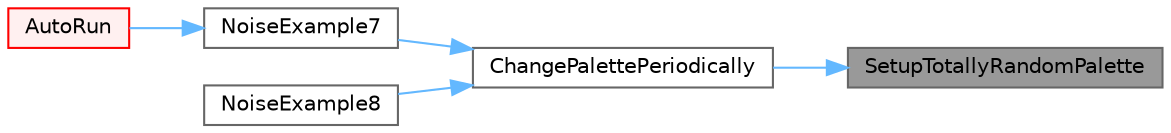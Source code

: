digraph "SetupTotallyRandomPalette"
{
 // INTERACTIVE_SVG=YES
 // LATEX_PDF_SIZE
  bgcolor="transparent";
  edge [fontname=Helvetica,fontsize=10,labelfontname=Helvetica,labelfontsize=10];
  node [fontname=Helvetica,fontsize=10,shape=box,height=0.2,width=0.4];
  rankdir="RL";
  Node1 [id="Node000001",label="SetupTotallyRandomPalette",height=0.2,width=0.4,color="gray40", fillcolor="grey60", style="filled", fontcolor="black",tooltip=" "];
  Node1 -> Node2 [id="edge1_Node000001_Node000002",dir="back",color="steelblue1",style="solid",tooltip=" "];
  Node2 [id="Node000002",label="ChangePalettePeriodically",height=0.2,width=0.4,color="grey40", fillcolor="white", style="filled",URL="$d6/d43/funky_8cpp_a50c2e0f8c7120112ab44db6f47400021.html#a50c2e0f8c7120112ab44db6f47400021",tooltip=" "];
  Node2 -> Node3 [id="edge2_Node000002_Node000003",dir="back",color="steelblue1",style="solid",tooltip=" "];
  Node3 [id="Node000003",label="NoiseExample7",height=0.2,width=0.4,color="grey40", fillcolor="white", style="filled",URL="$d6/d43/funky_8cpp_ad9d5e765486223d6ec3c0d0083dff61f.html#ad9d5e765486223d6ec3c0d0083dff61f",tooltip=" "];
  Node3 -> Node4 [id="edge3_Node000003_Node000004",dir="back",color="steelblue1",style="solid",tooltip=" "];
  Node4 [id="Node000004",label="AutoRun",height=0.2,width=0.4,color="red", fillcolor="#FFF0F0", style="filled",URL="$d6/d43/funky_8cpp_afbac31e23b311c5a81442334e48514a9.html#afbac31e23b311c5a81442334e48514a9",tooltip=" "];
  Node2 -> Node6 [id="edge4_Node000002_Node000006",dir="back",color="steelblue1",style="solid",tooltip=" "];
  Node6 [id="Node000006",label="NoiseExample8",height=0.2,width=0.4,color="grey40", fillcolor="white", style="filled",URL="$d6/d43/funky_8cpp_acad976043d165e98872bea80a09eda2d.html#acad976043d165e98872bea80a09eda2d",tooltip=" "];
}

